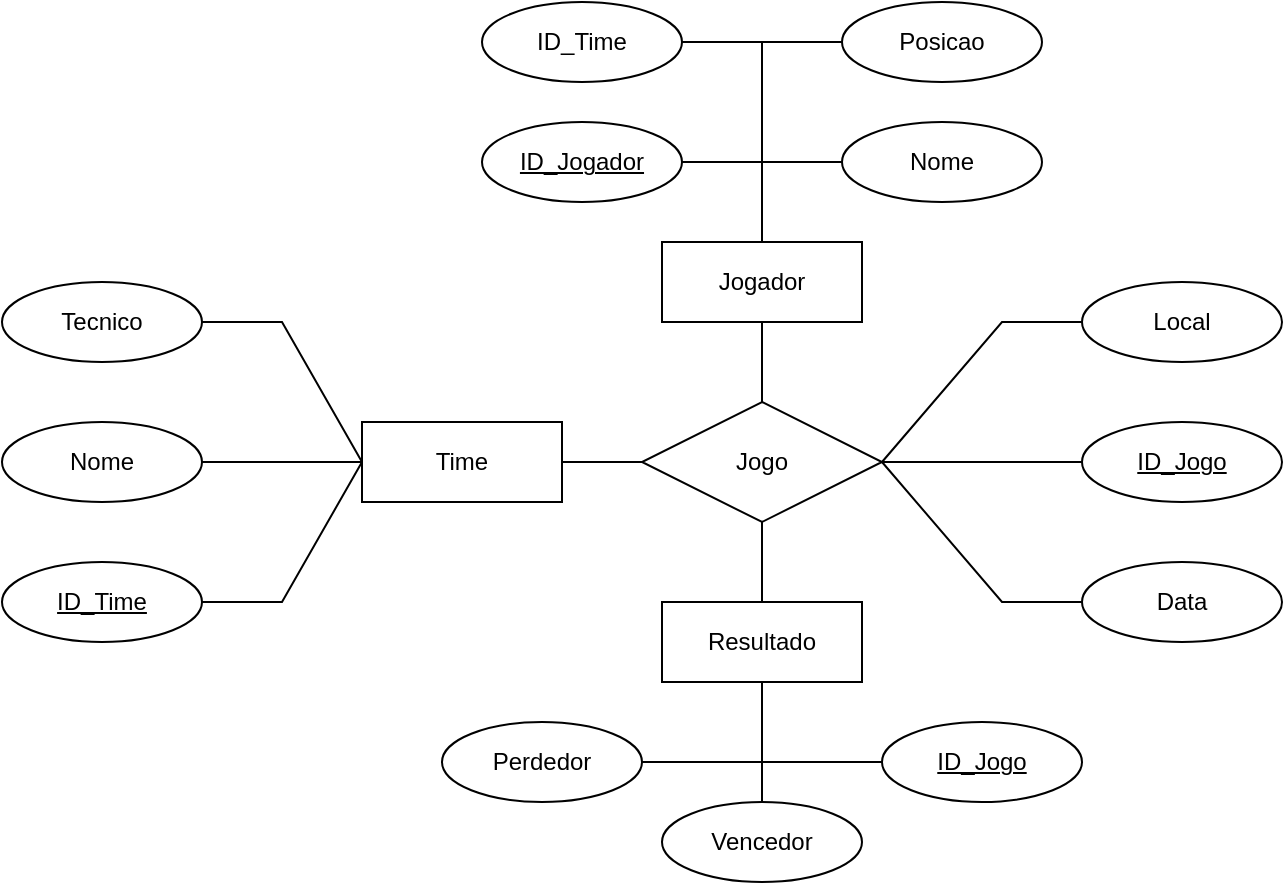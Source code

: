 <mxfile version="24.2.5" type="device">
  <diagram name="Página-1" id="hoCcCU50sslhHCYuK-D2">
    <mxGraphModel dx="1050" dy="565" grid="1" gridSize="10" guides="1" tooltips="1" connect="1" arrows="1" fold="1" page="1" pageScale="1" pageWidth="1169" pageHeight="827" math="0" shadow="0">
      <root>
        <mxCell id="0" />
        <mxCell id="1" parent="0" />
        <mxCell id="7wKDv1PMb04UnjGhnQSh-2" value="Resultado" style="whiteSpace=wrap;html=1;align=center;" vertex="1" parent="1">
          <mxGeometry x="350" y="380" width="100" height="40" as="geometry" />
        </mxCell>
        <mxCell id="7wKDv1PMb04UnjGhnQSh-5" value="Jogador" style="whiteSpace=wrap;html=1;align=center;" vertex="1" parent="1">
          <mxGeometry x="350" y="200" width="100" height="40" as="geometry" />
        </mxCell>
        <mxCell id="7wKDv1PMb04UnjGhnQSh-6" value="Time" style="whiteSpace=wrap;html=1;align=center;" vertex="1" parent="1">
          <mxGeometry x="200" y="290" width="100" height="40" as="geometry" />
        </mxCell>
        <mxCell id="7wKDv1PMb04UnjGhnQSh-7" value="ID_Time" style="ellipse;whiteSpace=wrap;html=1;align=center;fontStyle=4;" vertex="1" parent="1">
          <mxGeometry x="20" y="360" width="100" height="40" as="geometry" />
        </mxCell>
        <mxCell id="7wKDv1PMb04UnjGhnQSh-10" value="Posicao" style="ellipse;whiteSpace=wrap;html=1;align=center;" vertex="1" parent="1">
          <mxGeometry x="440" y="80" width="100" height="40" as="geometry" />
        </mxCell>
        <mxCell id="7wKDv1PMb04UnjGhnQSh-11" value="Nome" style="ellipse;whiteSpace=wrap;html=1;align=center;" vertex="1" parent="1">
          <mxGeometry x="20" y="290" width="100" height="40" as="geometry" />
        </mxCell>
        <mxCell id="7wKDv1PMb04UnjGhnQSh-12" value="Tecnico" style="ellipse;whiteSpace=wrap;html=1;align=center;" vertex="1" parent="1">
          <mxGeometry x="20" y="220" width="100" height="40" as="geometry" />
        </mxCell>
        <mxCell id="7wKDv1PMb04UnjGhnQSh-13" value="ID_Time" style="ellipse;whiteSpace=wrap;html=1;align=center;" vertex="1" parent="1">
          <mxGeometry x="260" y="80" width="100" height="40" as="geometry" />
        </mxCell>
        <mxCell id="7wKDv1PMb04UnjGhnQSh-14" value="Nome" style="ellipse;whiteSpace=wrap;html=1;align=center;" vertex="1" parent="1">
          <mxGeometry x="440" y="140" width="100" height="40" as="geometry" />
        </mxCell>
        <mxCell id="7wKDv1PMb04UnjGhnQSh-15" value="ID_Jogador" style="ellipse;whiteSpace=wrap;html=1;align=center;fontStyle=4;" vertex="1" parent="1">
          <mxGeometry x="260" y="140" width="100" height="40" as="geometry" />
        </mxCell>
        <mxCell id="7wKDv1PMb04UnjGhnQSh-17" value="" style="endArrow=none;html=1;rounded=0;exitX=1;exitY=0.5;exitDx=0;exitDy=0;entryX=0;entryY=0.5;entryDx=0;entryDy=0;" edge="1" parent="1" source="7wKDv1PMb04UnjGhnQSh-7" target="7wKDv1PMb04UnjGhnQSh-6">
          <mxGeometry relative="1" as="geometry">
            <mxPoint x="190" y="399" as="sourcePoint" />
            <mxPoint x="350" y="399" as="targetPoint" />
            <Array as="points">
              <mxPoint x="160" y="380" />
            </Array>
          </mxGeometry>
        </mxCell>
        <mxCell id="7wKDv1PMb04UnjGhnQSh-18" value="" style="endArrow=none;html=1;rounded=0;exitX=1;exitY=0.5;exitDx=0;exitDy=0;entryX=0;entryY=0.5;entryDx=0;entryDy=0;" edge="1" parent="1" source="7wKDv1PMb04UnjGhnQSh-11" target="7wKDv1PMb04UnjGhnQSh-6">
          <mxGeometry relative="1" as="geometry">
            <mxPoint x="190" y="239.5" as="sourcePoint" />
            <mxPoint x="350" y="239.5" as="targetPoint" />
          </mxGeometry>
        </mxCell>
        <mxCell id="7wKDv1PMb04UnjGhnQSh-19" value="" style="endArrow=none;html=1;rounded=0;exitX=1;exitY=0.5;exitDx=0;exitDy=0;entryX=0;entryY=0.5;entryDx=0;entryDy=0;" edge="1" parent="1" source="7wKDv1PMb04UnjGhnQSh-12" target="7wKDv1PMb04UnjGhnQSh-6">
          <mxGeometry relative="1" as="geometry">
            <mxPoint x="150" y="239.5" as="sourcePoint" />
            <mxPoint x="190" y="310" as="targetPoint" />
            <Array as="points">
              <mxPoint x="160" y="240" />
            </Array>
          </mxGeometry>
        </mxCell>
        <mxCell id="7wKDv1PMb04UnjGhnQSh-20" value="Jogo" style="shape=rhombus;perimeter=rhombusPerimeter;whiteSpace=wrap;html=1;align=center;" vertex="1" parent="1">
          <mxGeometry x="340" y="280" width="120" height="60" as="geometry" />
        </mxCell>
        <mxCell id="7wKDv1PMb04UnjGhnQSh-21" value="" style="endArrow=none;html=1;rounded=0;exitX=0;exitY=0.5;exitDx=0;exitDy=0;entryX=0.5;entryY=0;entryDx=0;entryDy=0;" edge="1" parent="1" source="7wKDv1PMb04UnjGhnQSh-14" target="7wKDv1PMb04UnjGhnQSh-5">
          <mxGeometry relative="1" as="geometry">
            <mxPoint x="350" y="190" as="sourcePoint" />
            <mxPoint x="510" y="190" as="targetPoint" />
            <Array as="points">
              <mxPoint x="400" y="160" />
            </Array>
          </mxGeometry>
        </mxCell>
        <mxCell id="7wKDv1PMb04UnjGhnQSh-22" value="" style="endArrow=none;html=1;rounded=0;exitX=1;exitY=0.5;exitDx=0;exitDy=0;entryX=0.5;entryY=0;entryDx=0;entryDy=0;" edge="1" parent="1" source="7wKDv1PMb04UnjGhnQSh-15" target="7wKDv1PMb04UnjGhnQSh-5">
          <mxGeometry relative="1" as="geometry">
            <mxPoint x="350" y="190" as="sourcePoint" />
            <mxPoint x="510" y="190" as="targetPoint" />
            <Array as="points">
              <mxPoint x="400" y="160" />
            </Array>
          </mxGeometry>
        </mxCell>
        <mxCell id="7wKDv1PMb04UnjGhnQSh-23" value="" style="endArrow=none;html=1;rounded=0;exitX=0;exitY=0.5;exitDx=0;exitDy=0;entryX=0.5;entryY=0;entryDx=0;entryDy=0;" edge="1" parent="1" source="7wKDv1PMb04UnjGhnQSh-10" target="7wKDv1PMb04UnjGhnQSh-5">
          <mxGeometry relative="1" as="geometry">
            <mxPoint x="350" y="190" as="sourcePoint" />
            <mxPoint x="510" y="190" as="targetPoint" />
            <Array as="points">
              <mxPoint x="400" y="100" />
            </Array>
          </mxGeometry>
        </mxCell>
        <mxCell id="7wKDv1PMb04UnjGhnQSh-24" value="" style="endArrow=none;html=1;rounded=0;exitX=1;exitY=0.5;exitDx=0;exitDy=0;entryX=0.5;entryY=0;entryDx=0;entryDy=0;" edge="1" parent="1" source="7wKDv1PMb04UnjGhnQSh-13" target="7wKDv1PMb04UnjGhnQSh-5">
          <mxGeometry relative="1" as="geometry">
            <mxPoint x="350" y="190" as="sourcePoint" />
            <mxPoint x="510" y="190" as="targetPoint" />
            <Array as="points">
              <mxPoint x="400" y="100" />
            </Array>
          </mxGeometry>
        </mxCell>
        <mxCell id="7wKDv1PMb04UnjGhnQSh-25" value="Local" style="ellipse;whiteSpace=wrap;html=1;align=center;" vertex="1" parent="1">
          <mxGeometry x="560" y="220" width="100" height="40" as="geometry" />
        </mxCell>
        <mxCell id="7wKDv1PMb04UnjGhnQSh-27" value="Data" style="ellipse;whiteSpace=wrap;html=1;align=center;" vertex="1" parent="1">
          <mxGeometry x="560" y="360" width="100" height="40" as="geometry" />
        </mxCell>
        <mxCell id="7wKDv1PMb04UnjGhnQSh-28" value="ID_Jogo" style="ellipse;whiteSpace=wrap;html=1;align=center;fontStyle=4;" vertex="1" parent="1">
          <mxGeometry x="560" y="290" width="100" height="40" as="geometry" />
        </mxCell>
        <mxCell id="7wKDv1PMb04UnjGhnQSh-34" value="" style="endArrow=none;html=1;rounded=0;entryX=0;entryY=0.5;entryDx=0;entryDy=0;exitX=1;exitY=0.5;exitDx=0;exitDy=0;" edge="1" parent="1" source="7wKDv1PMb04UnjGhnQSh-20" target="7wKDv1PMb04UnjGhnQSh-27">
          <mxGeometry relative="1" as="geometry">
            <mxPoint x="600" y="310" as="sourcePoint" />
            <mxPoint x="570" y="290" as="targetPoint" />
            <Array as="points">
              <mxPoint x="520" y="380" />
            </Array>
          </mxGeometry>
        </mxCell>
        <mxCell id="7wKDv1PMb04UnjGhnQSh-36" value="" style="endArrow=none;html=1;rounded=0;entryX=0;entryY=0.5;entryDx=0;entryDy=0;exitX=1;exitY=0.5;exitDx=0;exitDy=0;" edge="1" parent="1" source="7wKDv1PMb04UnjGhnQSh-20" target="7wKDv1PMb04UnjGhnQSh-25">
          <mxGeometry relative="1" as="geometry">
            <mxPoint x="600" y="310" as="sourcePoint" />
            <mxPoint x="570" y="290" as="targetPoint" />
            <Array as="points">
              <mxPoint x="520" y="240" />
            </Array>
          </mxGeometry>
        </mxCell>
        <mxCell id="7wKDv1PMb04UnjGhnQSh-37" value="ID_Jogo" style="ellipse;whiteSpace=wrap;html=1;align=center;fontStyle=4;" vertex="1" parent="1">
          <mxGeometry x="460" y="440" width="100" height="40" as="geometry" />
        </mxCell>
        <mxCell id="7wKDv1PMb04UnjGhnQSh-38" value="Vencedor" style="ellipse;whiteSpace=wrap;html=1;align=center;" vertex="1" parent="1">
          <mxGeometry x="350" y="480" width="100" height="40" as="geometry" />
        </mxCell>
        <mxCell id="7wKDv1PMb04UnjGhnQSh-39" value="Perdedor" style="ellipse;whiteSpace=wrap;html=1;align=center;" vertex="1" parent="1">
          <mxGeometry x="240" y="440" width="100" height="40" as="geometry" />
        </mxCell>
        <mxCell id="7wKDv1PMb04UnjGhnQSh-40" value="" style="endArrow=none;html=1;rounded=0;exitX=0.5;exitY=1;exitDx=0;exitDy=0;entryX=0.5;entryY=0;entryDx=0;entryDy=0;" edge="1" parent="1" source="7wKDv1PMb04UnjGhnQSh-2" target="7wKDv1PMb04UnjGhnQSh-38">
          <mxGeometry relative="1" as="geometry">
            <mxPoint x="410" y="290" as="sourcePoint" />
            <mxPoint x="570" y="290" as="targetPoint" />
          </mxGeometry>
        </mxCell>
        <mxCell id="7wKDv1PMb04UnjGhnQSh-41" value="" style="endArrow=none;html=1;rounded=0;exitX=0.5;exitY=1;exitDx=0;exitDy=0;entryX=0;entryY=0.5;entryDx=0;entryDy=0;" edge="1" parent="1" source="7wKDv1PMb04UnjGhnQSh-2" target="7wKDv1PMb04UnjGhnQSh-37">
          <mxGeometry relative="1" as="geometry">
            <mxPoint x="410" y="290" as="sourcePoint" />
            <mxPoint x="570" y="290" as="targetPoint" />
            <Array as="points">
              <mxPoint x="400" y="460" />
            </Array>
          </mxGeometry>
        </mxCell>
        <mxCell id="7wKDv1PMb04UnjGhnQSh-42" value="" style="endArrow=none;html=1;rounded=0;exitX=1;exitY=0.5;exitDx=0;exitDy=0;entryX=0.5;entryY=1;entryDx=0;entryDy=0;" edge="1" parent="1" source="7wKDv1PMb04UnjGhnQSh-39" target="7wKDv1PMb04UnjGhnQSh-2">
          <mxGeometry relative="1" as="geometry">
            <mxPoint x="410" y="290" as="sourcePoint" />
            <mxPoint x="400" y="460" as="targetPoint" />
            <Array as="points">
              <mxPoint x="400" y="460" />
            </Array>
          </mxGeometry>
        </mxCell>
        <mxCell id="7wKDv1PMb04UnjGhnQSh-44" value="" style="endArrow=none;html=1;rounded=0;exitX=0.5;exitY=1;exitDx=0;exitDy=0;entryX=0.5;entryY=0;entryDx=0;entryDy=0;" edge="1" parent="1" source="7wKDv1PMb04UnjGhnQSh-5" target="7wKDv1PMb04UnjGhnQSh-20">
          <mxGeometry relative="1" as="geometry">
            <mxPoint x="410" y="290" as="sourcePoint" />
            <mxPoint x="570" y="290" as="targetPoint" />
          </mxGeometry>
        </mxCell>
        <mxCell id="7wKDv1PMb04UnjGhnQSh-45" value="" style="endArrow=none;html=1;rounded=0;exitX=1;exitY=0.5;exitDx=0;exitDy=0;entryX=0;entryY=0.5;entryDx=0;entryDy=0;" edge="1" parent="1" source="7wKDv1PMb04UnjGhnQSh-6" target="7wKDv1PMb04UnjGhnQSh-20">
          <mxGeometry relative="1" as="geometry">
            <mxPoint x="410" y="290" as="sourcePoint" />
            <mxPoint x="570" y="290" as="targetPoint" />
          </mxGeometry>
        </mxCell>
        <mxCell id="7wKDv1PMb04UnjGhnQSh-46" value="" style="endArrow=none;html=1;rounded=0;exitX=0.5;exitY=0;exitDx=0;exitDy=0;entryX=0.5;entryY=1;entryDx=0;entryDy=0;" edge="1" parent="1" source="7wKDv1PMb04UnjGhnQSh-2" target="7wKDv1PMb04UnjGhnQSh-20">
          <mxGeometry relative="1" as="geometry">
            <mxPoint x="410" y="290" as="sourcePoint" />
            <mxPoint x="570" y="290" as="targetPoint" />
          </mxGeometry>
        </mxCell>
        <mxCell id="7wKDv1PMb04UnjGhnQSh-47" value="" style="endArrow=none;html=1;rounded=0;entryX=0;entryY=0.5;entryDx=0;entryDy=0;exitX=1;exitY=0.5;exitDx=0;exitDy=0;" edge="1" parent="1" source="7wKDv1PMb04UnjGhnQSh-20" target="7wKDv1PMb04UnjGhnQSh-28">
          <mxGeometry relative="1" as="geometry">
            <mxPoint x="470" y="320" as="sourcePoint" />
            <mxPoint x="570" y="250" as="targetPoint" />
            <Array as="points" />
          </mxGeometry>
        </mxCell>
      </root>
    </mxGraphModel>
  </diagram>
</mxfile>
